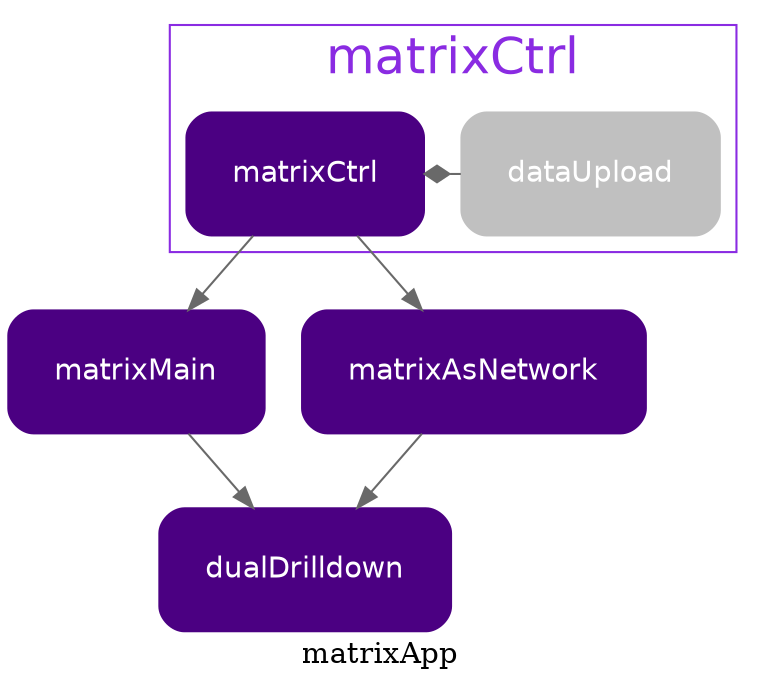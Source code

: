 digraph { compound=true;

    node [ shape=box style="filled,rounded" fillcolor=indigo color=indigo 
    fontname=Helvetica fontcolor=white fontsize=14 margin=0.3]
   edge [ color=dimgray ]
    
        label="matrixApp";
        
        subgraph cluster_matrixCtrl {
            label="matrixCtrl"; fontname="Helvetica"; fontsize=24; fontcolor=blueviolet;
            color=blueviolet; 
             
             dataUpload [fillcolor=gray color=gray];
            { rank=same; matrixCtrl -> dataUpload [dir=back arrowtail=diamond] }
        }
      
      matrixCtrl -> matrixMain -> dualDrilldown; 
      matrixCtrl -> matrixAsNetwork -> dualDrilldown;
      
}
